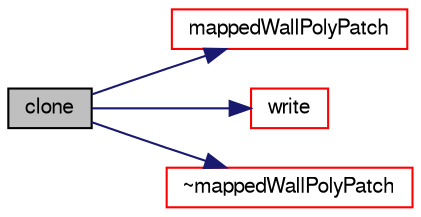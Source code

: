 digraph "clone"
{
  bgcolor="transparent";
  edge [fontname="FreeSans",fontsize="10",labelfontname="FreeSans",labelfontsize="10"];
  node [fontname="FreeSans",fontsize="10",shape=record];
  rankdir="LR";
  Node85 [label="clone",height=0.2,width=0.4,color="black", fillcolor="grey75", style="filled", fontcolor="black"];
  Node85 -> Node86 [color="midnightblue",fontsize="10",style="solid",fontname="FreeSans"];
  Node86 [label="mappedWallPolyPatch",height=0.2,width=0.4,color="red",URL="$a25114.html#a20e10077df2d0f7e051a8092daa5cf32",tooltip="Construct from components. "];
  Node85 -> Node88 [color="midnightblue",fontsize="10",style="solid",fontname="FreeSans"];
  Node88 [label="write",height=0.2,width=0.4,color="red",URL="$a25114.html#a293fdfec8bdfbd5c3913ab4c9f3454ff",tooltip="Write the polyPatch data as a dictionary. "];
  Node85 -> Node112 [color="midnightblue",fontsize="10",style="solid",fontname="FreeSans"];
  Node112 [label="~mappedWallPolyPatch",height=0.2,width=0.4,color="red",URL="$a25114.html#aa6ac1c19dbc70a254bfb25fd8557b84d",tooltip="Destructor. "];
}
